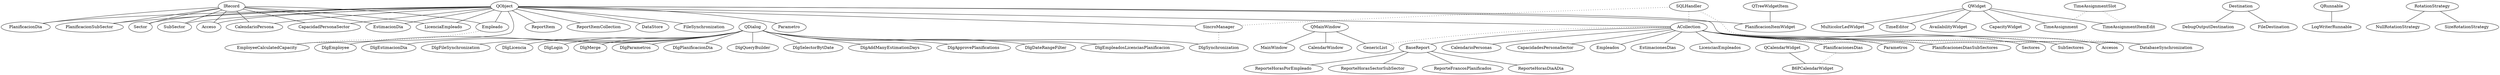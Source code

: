 graph G {
	QObject -- Acceso;
	IRecord -- Acceso;
	ACollection -- Accesos;
	QObject -- ACollection;
	QWidget -- AvailabilityWidget;
	QCalendarWidget -- B6PCalendarWidget;
	ACollection -- BaseReport;
	QObject -- CalendarioPersona;
	IRecord -- CalendarioPersona;
	ACollection -- CalendarioPersonas;
	QMainWindow -- CalendarWindow;
	ACollection -- CapacidadesPersonaSector;
	QObject -- CapacidadPersonaSector;
	IRecord -- CapacidadPersonaSector;
	QWidget -- CapacityWidget;
	QObject -- DatabaseSynchronization;
	QObject -- DataStore;
	Destination -- DebugOutputDestination;
	QDialog -- DlgAddManyEstimationDays;
	QDialog -- DlgApprovePlanifications;
	QDialog -- DlgDateRangeFilter;
	QDialog -- DlgEmpleadosLicenciasPlanificacion;
	QDialog -- DlgEmployee;
	QDialog -- DlgEstimacionDia;
	QDialog -- DlgFileSynchronization;
	QDialog -- DlgLicencia;
	QDialog -- DlgLogin;
	QDialog -- DlgMerge;
	QDialog -- DlgParametros;
	QDialog -- DlgPlanificacionDia;
	QDialog -- DlgQueryBuilder;
	QDialog -- DlgSelectorBytDate;
	QDialog -- DlgSynchronization;
	QObject -- Empleado;
	IRecord -- Empleado;
	ACollection -- Empleados;
	QObject -- EmployeeCalculatedCapacity;
	QObject -- EstimacionDia;
	IRecord -- EstimacionDia;
	ACollection -- EstimacionesDias;
	Destination -- FileDestination;
	QObject -- FileSynchronization;
	QMainWindow -- GenericList;
	QObject -- LicenciaEmpleado;
	IRecord -- LicenciaEmpleado;
	ACollection -- LicenciasEmpleados;
	QRunnable -- LogWriterRunnable;
	QMainWindow -- MainWindow;
	QWidget -- MulticolorLedWidget;
	RotationStrategy -- NullRotationStrategy;
	QObject -- Parametro;
	ACollection -- Parametros;
	QObject -- PlanificacionDia;
	IRecord -- PlanificacionDia;
	ACollection -- PlanificacionesDias;
	ACollection -- PlanificacionesDiasSubSectores;
	QObject -- PlanificacionItemWidget;
	QTreeWidgetItem -- PlanificacionItemWidget;
	QObject -- PlanificacionSubSector;
	IRecord -- PlanificacionSubSector;
	BaseReport -- ReporteFrancosPlanificados;
	BaseReport -- ReporteHorasDiaADia;
	BaseReport -- ReporteHorasPorEmpleado;
	BaseReport -- ReporteHorasSectorSubSector;
	QObject -- ReportItem;
	QObject -- ReportItemCollection;
	QObject -- Sector;
	IRecord -- Sector;
	ACollection -- Sectores;
	QObject -- SincroManager;
	RotationStrategy -- SizeRotationStrategy;
	QObject -- SubSector;
	IRecord -- SubSector;
	ACollection -- SubSectores;
	QWidget -- TimeAssignment;
	QWidget -- TimeAssignmentItemEdit;
	QWidget -- TimeEditor;
	TimeAssignmentSlot -- TimeAssignment [style=dotted];
	ACollection -- DatabaseSynchronization [style=dotted];
	ACollection -- GenericList [style=dotted];
	SQLHandler -- ACollection [style=dotted];
	TimeAssignmentSlot -- TimeAssignmentItemEdit [style=dotted];
	SQLHandler -- DatabaseSynchronization [style=dotted];
	SQLHandler -- SincroManager [style=dotted];
	PlanificacionesDias -- B6PCalendarWidget [style=dotted];
	SincroManager -- DlgSynchronization [style=dotted];
	Empleado -- EmployeeCalculatedCapacity [style=dotted];
}

